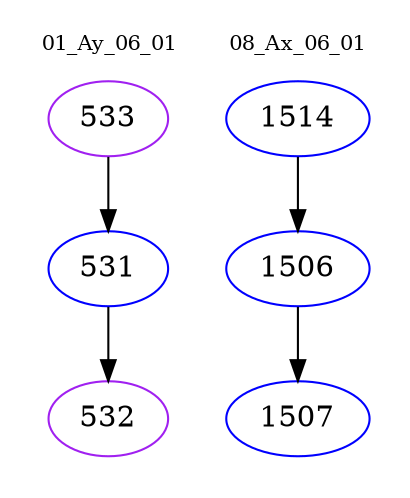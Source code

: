 digraph{
subgraph cluster_0 {
color = white
label = "01_Ay_06_01";
fontsize=10;
T0_533 [label="533", color="purple"]
T0_533 -> T0_531 [color="black"]
T0_531 [label="531", color="blue"]
T0_531 -> T0_532 [color="black"]
T0_532 [label="532", color="purple"]
}
subgraph cluster_1 {
color = white
label = "08_Ax_06_01";
fontsize=10;
T1_1514 [label="1514", color="blue"]
T1_1514 -> T1_1506 [color="black"]
T1_1506 [label="1506", color="blue"]
T1_1506 -> T1_1507 [color="black"]
T1_1507 [label="1507", color="blue"]
}
}
